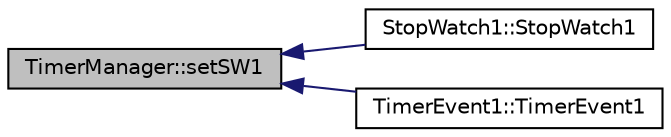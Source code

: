 digraph G
{
  edge [fontname="Helvetica",fontsize="10",labelfontname="Helvetica",labelfontsize="10"];
  node [fontname="Helvetica",fontsize="10",shape=record];
  rankdir=LR;
  Node1 [label="TimerManager::setSW1",height=0.2,width=0.4,color="black", fillcolor="grey75", style="filled" fontcolor="black"];
  Node1 -> Node2 [dir=back,color="midnightblue",fontsize="10",style="solid",fontname="Helvetica"];
  Node2 [label="StopWatch1::StopWatch1",height=0.2,width=0.4,color="black", fillcolor="white", style="filled",URL="$class_stop_watch1.html#a32ea8f18f33abc8c12d2d3240d0c05bd"];
  Node1 -> Node3 [dir=back,color="midnightblue",fontsize="10",style="solid",fontname="Helvetica"];
  Node3 [label="TimerEvent1::TimerEvent1",height=0.2,width=0.4,color="black", fillcolor="white", style="filled",URL="$class_timer_event1.html#aa7938b8d73d92e4396462424c9d34070"];
}
